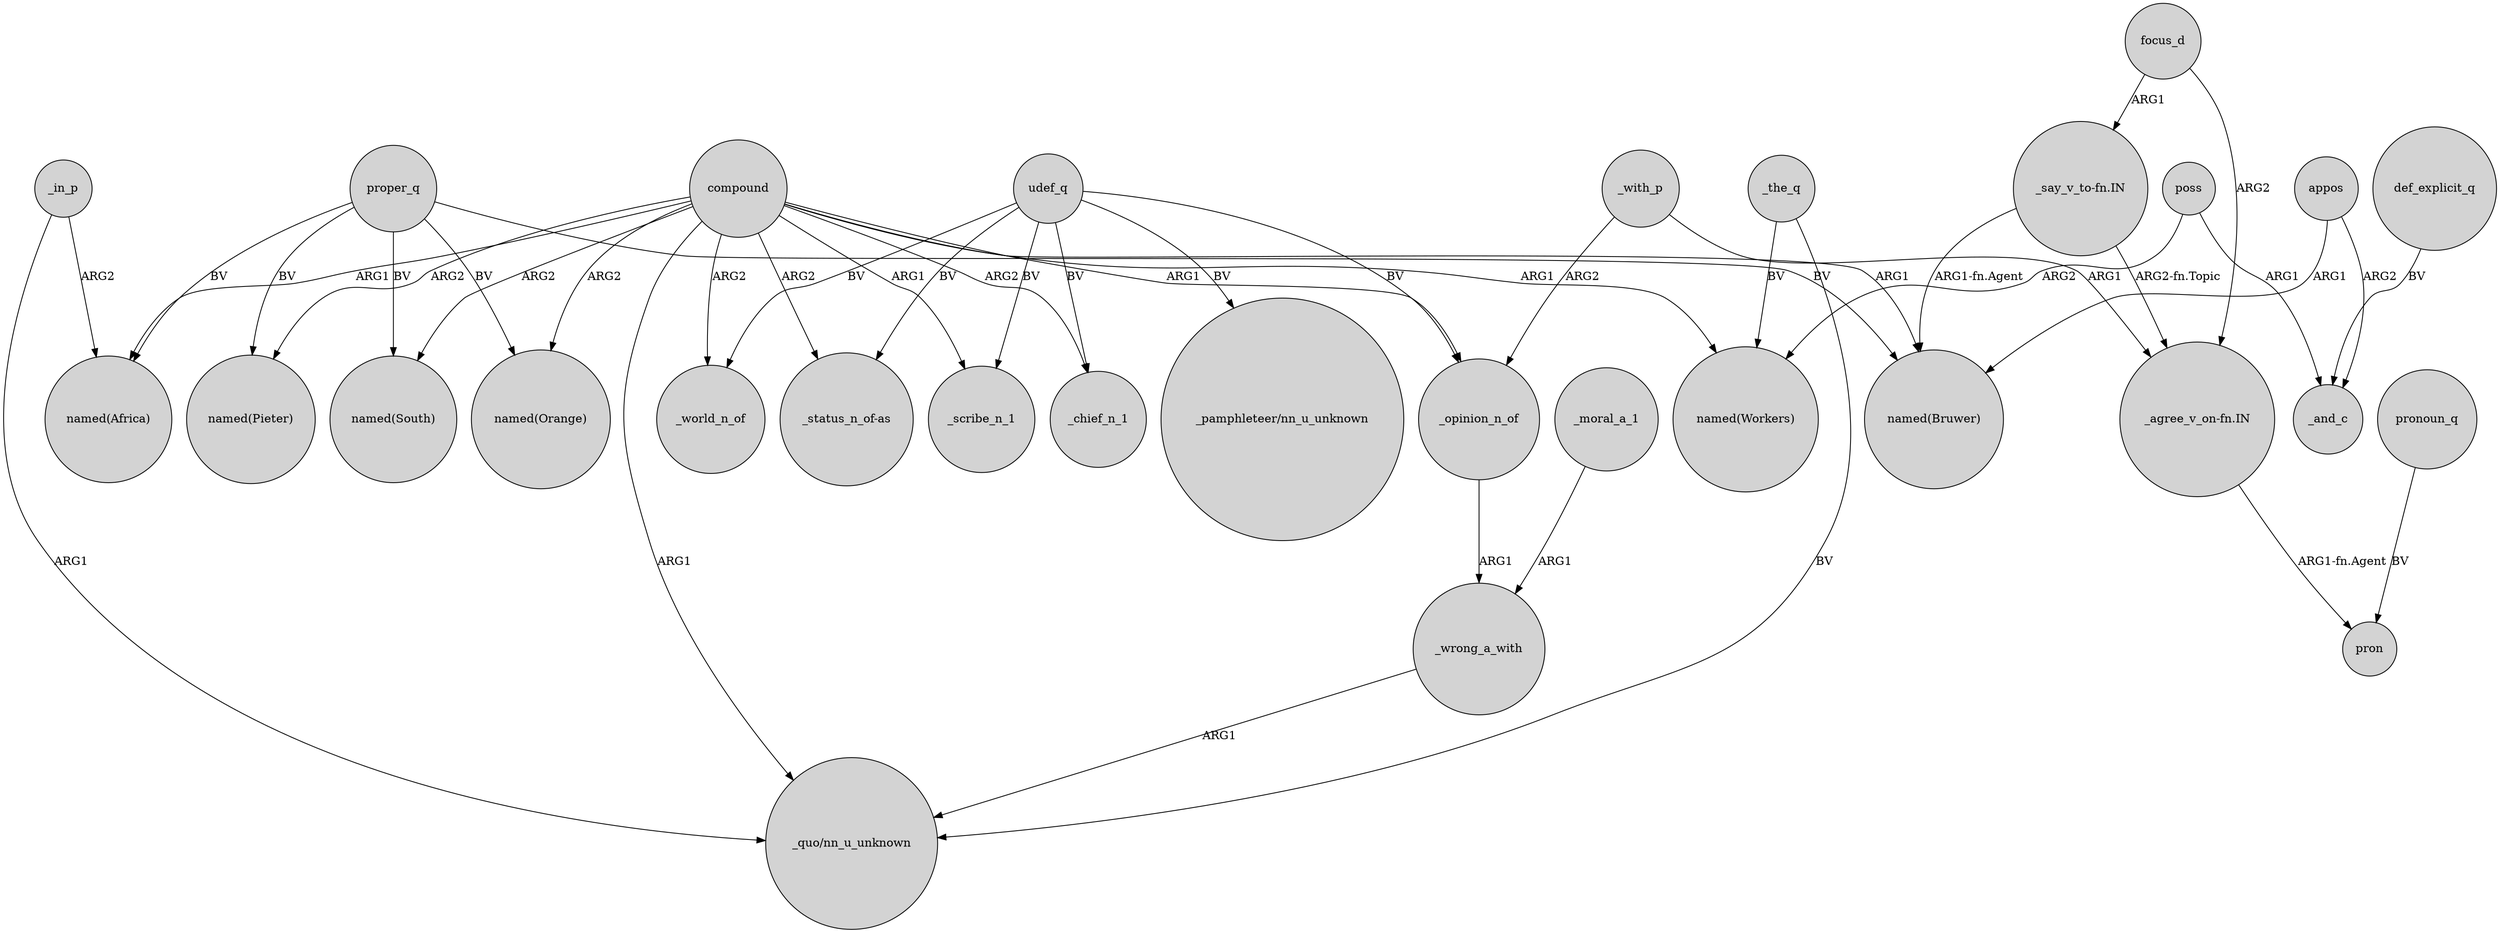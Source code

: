 digraph {
	node [shape=circle style=filled]
	compound -> "named(South)" [label=ARG2]
	udef_q -> _opinion_n_of [label=BV]
	proper_q -> "named(Africa)" [label=BV]
	compound -> "named(Pieter)" [label=ARG2]
	poss -> _and_c [label=ARG1]
	def_explicit_q -> _and_c [label=BV]
	compound -> _world_n_of [label=ARG2]
	udef_q -> _scribe_n_1 [label=BV]
	compound -> "named(Bruwer)" [label=ARG1]
	proper_q -> "named(Pieter)" [label=BV]
	compound -> "named(Orange)" [label=ARG2]
	compound -> "named(Africa)" [label=ARG1]
	"_say_v_to-fn.IN" -> "named(Bruwer)" [label="ARG1-fn.Agent"]
	udef_q -> _world_n_of [label=BV]
	focus_d -> "_agree_v_on-fn.IN" [label=ARG2]
	compound -> "_status_n_of-as" [label=ARG2]
	appos -> "named(Bruwer)" [label=ARG1]
	"_say_v_to-fn.IN" -> "_agree_v_on-fn.IN" [label="ARG2-fn.Topic"]
	compound -> _chief_n_1 [label=ARG2]
	_the_q -> "_quo/nn_u_unknown" [label=BV]
	pronoun_q -> pron [label=BV]
	_with_p -> _opinion_n_of [label=ARG2]
	_wrong_a_with -> "_quo/nn_u_unknown" [label=ARG1]
	_with_p -> "_agree_v_on-fn.IN" [label=ARG1]
	poss -> "named(Workers)" [label=ARG2]
	proper_q -> "named(Orange)" [label=BV]
	appos -> _and_c [label=ARG2]
	udef_q -> _chief_n_1 [label=BV]
	compound -> "named(Workers)" [label=ARG1]
	compound -> _opinion_n_of [label=ARG1]
	_opinion_n_of -> _wrong_a_with [label=ARG1]
	udef_q -> "_status_n_of-as" [label=BV]
	_in_p -> "_quo/nn_u_unknown" [label=ARG1]
	_in_p -> "named(Africa)" [label=ARG2]
	proper_q -> "named(Bruwer)" [label=BV]
	udef_q -> "_pamphleteer/nn_u_unknown" [label=BV]
	"_agree_v_on-fn.IN" -> pron [label="ARG1-fn.Agent"]
	_moral_a_1 -> _wrong_a_with [label=ARG1]
	compound -> _scribe_n_1 [label=ARG1]
	compound -> "_quo/nn_u_unknown" [label=ARG1]
	proper_q -> "named(South)" [label=BV]
	_the_q -> "named(Workers)" [label=BV]
	focus_d -> "_say_v_to-fn.IN" [label=ARG1]
}
